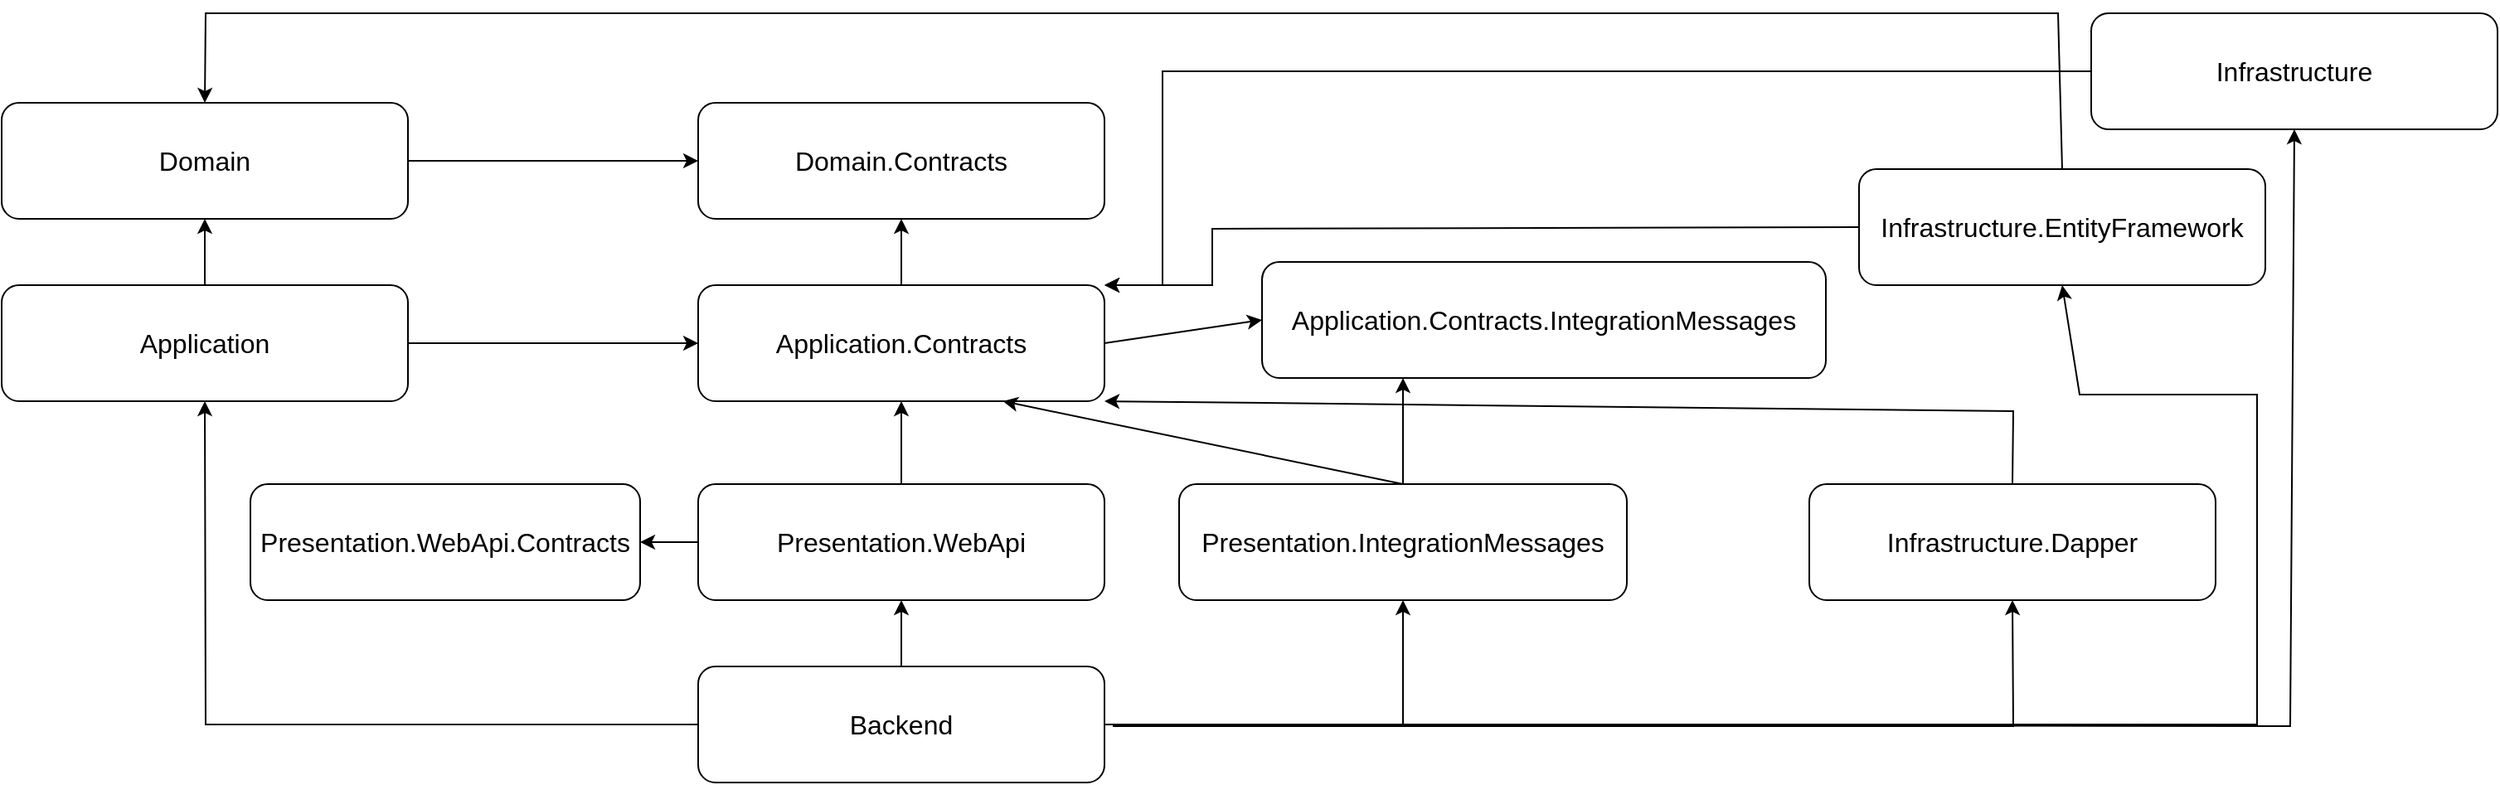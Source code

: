 <mxfile version="21.2.8" type="device">
  <diagram name="Dependencies" id="zi6Ejhia7V-a2F5fpY6o">
    <mxGraphModel dx="1434" dy="854" grid="1" gridSize="10" guides="1" tooltips="1" connect="1" arrows="1" fold="1" page="1" pageScale="1" pageWidth="1654" pageHeight="1169" math="0" shadow="0">
      <root>
        <mxCell id="zmgnAT0viagxxQuJm_vw-0" />
        <mxCell id="zmgnAT0viagxxQuJm_vw-1" parent="zmgnAT0viagxxQuJm_vw-0" />
        <mxCell id="zmgnAT0viagxxQuJm_vw-16" style="edgeStyle=orthogonalEdgeStyle;rounded=0;orthogonalLoop=1;jettySize=auto;html=1;exitX=0.5;exitY=1;exitDx=0;exitDy=0;fontSize=10;" parent="zmgnAT0viagxxQuJm_vw-1" edge="1">
          <mxGeometry relative="1" as="geometry">
            <mxPoint x="250" y="630" as="sourcePoint" />
            <mxPoint x="250" y="630" as="targetPoint" />
          </mxGeometry>
        </mxCell>
        <mxCell id="zmgnAT0viagxxQuJm_vw-31" value="Domain" style="rounded=1;whiteSpace=wrap;html=1;fontSize=16;" parent="zmgnAT0viagxxQuJm_vw-1" vertex="1">
          <mxGeometry x="40" y="254" width="245" height="70" as="geometry" />
        </mxCell>
        <mxCell id="T1_D9YDXICz4o3n0c1NQ-2" value="Application" style="rounded=1;whiteSpace=wrap;html=1;fontSize=16;" parent="zmgnAT0viagxxQuJm_vw-1" vertex="1">
          <mxGeometry x="40" y="364" width="245" height="70" as="geometry" />
        </mxCell>
        <mxCell id="T1_D9YDXICz4o3n0c1NQ-3" value="Domain.Contracts" style="rounded=1;whiteSpace=wrap;html=1;fontSize=16;" parent="zmgnAT0viagxxQuJm_vw-1" vertex="1">
          <mxGeometry x="460" y="254" width="245" height="70" as="geometry" />
        </mxCell>
        <mxCell id="T1_D9YDXICz4o3n0c1NQ-4" value="Application.Contracts" style="rounded=1;whiteSpace=wrap;html=1;fontSize=16;" parent="zmgnAT0viagxxQuJm_vw-1" vertex="1">
          <mxGeometry x="460" y="364" width="245" height="70" as="geometry" />
        </mxCell>
        <mxCell id="T1_D9YDXICz4o3n0c1NQ-5" value="" style="endArrow=classic;html=1;rounded=0;fontSize=16;entryX=0;entryY=0.5;entryDx=0;entryDy=0;exitX=1;exitY=0.5;exitDx=0;exitDy=0;" parent="zmgnAT0viagxxQuJm_vw-1" source="zmgnAT0viagxxQuJm_vw-31" target="T1_D9YDXICz4o3n0c1NQ-3" edge="1">
          <mxGeometry width="50" height="50" relative="1" as="geometry">
            <mxPoint x="250" y="374" as="sourcePoint" />
            <mxPoint x="300" y="324" as="targetPoint" />
          </mxGeometry>
        </mxCell>
        <mxCell id="T1_D9YDXICz4o3n0c1NQ-6" value="" style="endArrow=classic;html=1;rounded=0;fontSize=16;entryX=0.5;entryY=1;entryDx=0;entryDy=0;" parent="zmgnAT0viagxxQuJm_vw-1" source="T1_D9YDXICz4o3n0c1NQ-4" target="T1_D9YDXICz4o3n0c1NQ-3" edge="1">
          <mxGeometry width="50" height="50" relative="1" as="geometry">
            <mxPoint x="250" y="354" as="sourcePoint" />
            <mxPoint x="300" y="304" as="targetPoint" />
          </mxGeometry>
        </mxCell>
        <mxCell id="T1_D9YDXICz4o3n0c1NQ-7" value="" style="endArrow=classic;html=1;rounded=0;fontSize=16;entryX=0;entryY=0.5;entryDx=0;entryDy=0;exitX=1;exitY=0.5;exitDx=0;exitDy=0;" parent="zmgnAT0viagxxQuJm_vw-1" source="T1_D9YDXICz4o3n0c1NQ-2" target="T1_D9YDXICz4o3n0c1NQ-4" edge="1">
          <mxGeometry width="50" height="50" relative="1" as="geometry">
            <mxPoint x="250" y="354" as="sourcePoint" />
            <mxPoint x="300" y="304" as="targetPoint" />
          </mxGeometry>
        </mxCell>
        <mxCell id="T1_D9YDXICz4o3n0c1NQ-8" value="" style="endArrow=classic;html=1;rounded=0;fontSize=16;entryX=0.5;entryY=1;entryDx=0;entryDy=0;exitX=0.5;exitY=0;exitDx=0;exitDy=0;" parent="zmgnAT0viagxxQuJm_vw-1" source="T1_D9YDXICz4o3n0c1NQ-2" target="zmgnAT0viagxxQuJm_vw-31" edge="1">
          <mxGeometry width="50" height="50" relative="1" as="geometry">
            <mxPoint x="160" y="354" as="sourcePoint" />
            <mxPoint x="210" y="304" as="targetPoint" />
          </mxGeometry>
        </mxCell>
        <mxCell id="T1_D9YDXICz4o3n0c1NQ-10" value="Presentation.WebApi" style="rounded=1;whiteSpace=wrap;html=1;fontSize=16;" parent="zmgnAT0viagxxQuJm_vw-1" vertex="1">
          <mxGeometry x="460" y="484" width="245" height="70" as="geometry" />
        </mxCell>
        <mxCell id="T1_D9YDXICz4o3n0c1NQ-12" value="Presentation.WebApi.Contracts" style="rounded=1;whiteSpace=wrap;html=1;fontSize=16;" parent="zmgnAT0viagxxQuJm_vw-1" vertex="1">
          <mxGeometry x="190" y="484" width="235" height="70" as="geometry" />
        </mxCell>
        <mxCell id="T1_D9YDXICz4o3n0c1NQ-14" value="" style="endArrow=classic;html=1;rounded=0;fontSize=16;entryX=0.5;entryY=1;entryDx=0;entryDy=0;" parent="zmgnAT0viagxxQuJm_vw-1" source="T1_D9YDXICz4o3n0c1NQ-10" target="T1_D9YDXICz4o3n0c1NQ-4" edge="1">
          <mxGeometry width="50" height="50" relative="1" as="geometry">
            <mxPoint x="592.5" y="374" as="sourcePoint" />
            <mxPoint x="592.5" y="314" as="targetPoint" />
          </mxGeometry>
        </mxCell>
        <mxCell id="T1_D9YDXICz4o3n0c1NQ-16" value="Backend" style="rounded=1;whiteSpace=wrap;html=1;fontSize=16;" parent="zmgnAT0viagxxQuJm_vw-1" vertex="1">
          <mxGeometry x="460" y="594" width="245" height="70" as="geometry" />
        </mxCell>
        <mxCell id="T1_D9YDXICz4o3n0c1NQ-17" value="" style="endArrow=classic;html=1;rounded=0;fontSize=16;entryX=0.5;entryY=1;entryDx=0;entryDy=0;exitX=0.5;exitY=0;exitDx=0;exitDy=0;" parent="zmgnAT0viagxxQuJm_vw-1" source="T1_D9YDXICz4o3n0c1NQ-16" target="T1_D9YDXICz4o3n0c1NQ-10" edge="1">
          <mxGeometry width="50" height="50" relative="1" as="geometry">
            <mxPoint x="592.5" y="494" as="sourcePoint" />
            <mxPoint x="592.5" y="444" as="targetPoint" />
          </mxGeometry>
        </mxCell>
        <mxCell id="V4didSuyjWuCHJ6jMfpO-2" value="Infrastructure.EntityFramework" style="rounded=1;whiteSpace=wrap;html=1;fontSize=16;" parent="zmgnAT0viagxxQuJm_vw-1" vertex="1">
          <mxGeometry x="1160" y="294" width="245" height="70" as="geometry" />
        </mxCell>
        <mxCell id="V4didSuyjWuCHJ6jMfpO-5" value="" style="endArrow=classic;html=1;rounded=0;fontSize=16;entryX=1;entryY=0;entryDx=0;entryDy=0;exitX=0;exitY=0.5;exitDx=0;exitDy=0;" parent="zmgnAT0viagxxQuJm_vw-1" source="V4didSuyjWuCHJ6jMfpO-2" target="T1_D9YDXICz4o3n0c1NQ-4" edge="1">
          <mxGeometry width="50" height="50" relative="1" as="geometry">
            <mxPoint x="745" y="399" as="sourcePoint" />
            <mxPoint x="660" y="294" as="targetPoint" />
            <Array as="points">
              <mxPoint x="770" y="330" />
              <mxPoint x="770" y="364" />
            </Array>
          </mxGeometry>
        </mxCell>
        <mxCell id="V4didSuyjWuCHJ6jMfpO-7" value="" style="endArrow=classic;html=1;rounded=0;fontSize=16;entryX=0.5;entryY=1;entryDx=0;entryDy=0;exitX=0;exitY=0.5;exitDx=0;exitDy=0;" parent="zmgnAT0viagxxQuJm_vw-1" source="T1_D9YDXICz4o3n0c1NQ-16" target="T1_D9YDXICz4o3n0c1NQ-2" edge="1">
          <mxGeometry width="50" height="50" relative="1" as="geometry">
            <mxPoint x="610" y="344" as="sourcePoint" />
            <mxPoint x="660" y="294" as="targetPoint" />
            <Array as="points">
              <mxPoint x="163" y="629" />
            </Array>
          </mxGeometry>
        </mxCell>
        <mxCell id="V4didSuyjWuCHJ6jMfpO-8" value="" style="endArrow=classic;html=1;rounded=0;fontSize=16;entryX=1;entryY=0.5;entryDx=0;entryDy=0;exitX=0;exitY=0.5;exitDx=0;exitDy=0;" parent="zmgnAT0viagxxQuJm_vw-1" source="T1_D9YDXICz4o3n0c1NQ-10" target="T1_D9YDXICz4o3n0c1NQ-12" edge="1">
          <mxGeometry width="50" height="50" relative="1" as="geometry">
            <mxPoint x="610" y="344" as="sourcePoint" />
            <mxPoint x="660" y="294" as="targetPoint" />
          </mxGeometry>
        </mxCell>
        <mxCell id="V4didSuyjWuCHJ6jMfpO-9" value="" style="endArrow=classic;html=1;rounded=0;fontSize=16;entryX=0.5;entryY=1;entryDx=0;entryDy=0;exitX=1;exitY=0.5;exitDx=0;exitDy=0;" parent="zmgnAT0viagxxQuJm_vw-1" source="T1_D9YDXICz4o3n0c1NQ-16" target="V4didSuyjWuCHJ6jMfpO-2" edge="1">
          <mxGeometry width="50" height="50" relative="1" as="geometry">
            <mxPoint x="610" y="344" as="sourcePoint" />
            <mxPoint x="867.5" y="434" as="targetPoint" />
            <Array as="points">
              <mxPoint x="1400" y="629" />
              <mxPoint x="1400" y="430" />
              <mxPoint x="1293" y="430" />
            </Array>
          </mxGeometry>
        </mxCell>
        <mxCell id="RuoEYXmSEYRVMoX5v29D-0" value="" style="endArrow=classic;html=1;rounded=0;fontSize=16;entryX=0.5;entryY=0;entryDx=0;entryDy=0;exitX=0.5;exitY=0;exitDx=0;exitDy=0;" parent="zmgnAT0viagxxQuJm_vw-1" source="V4didSuyjWuCHJ6jMfpO-2" target="zmgnAT0viagxxQuJm_vw-31" edge="1">
          <mxGeometry width="50" height="50" relative="1" as="geometry">
            <mxPoint x="867.5" y="364" as="sourcePoint" />
            <mxPoint x="628" y="330" as="targetPoint" />
            <Array as="points">
              <mxPoint x="1280" y="200" />
              <mxPoint x="163" y="200" />
            </Array>
          </mxGeometry>
        </mxCell>
        <mxCell id="RuoEYXmSEYRVMoX5v29D-1" value="Infrastructure.Dapper" style="rounded=1;whiteSpace=wrap;html=1;fontSize=16;" parent="zmgnAT0viagxxQuJm_vw-1" vertex="1">
          <mxGeometry x="1130" y="484" width="245" height="70" as="geometry" />
        </mxCell>
        <mxCell id="RuoEYXmSEYRVMoX5v29D-3" value="Infrastructure" style="rounded=1;whiteSpace=wrap;html=1;fontSize=16;" parent="zmgnAT0viagxxQuJm_vw-1" vertex="1">
          <mxGeometry x="1300" y="200" width="245" height="70" as="geometry" />
        </mxCell>
        <mxCell id="RuoEYXmSEYRVMoX5v29D-4" value="" style="endArrow=classic;html=1;rounded=0;fontSize=16;entryX=1;entryY=1;entryDx=0;entryDy=0;exitX=0.5;exitY=0;exitDx=0;exitDy=0;" parent="zmgnAT0viagxxQuJm_vw-1" source="RuoEYXmSEYRVMoX5v29D-1" target="T1_D9YDXICz4o3n0c1NQ-4" edge="1">
          <mxGeometry width="50" height="50" relative="1" as="geometry">
            <mxPoint x="898" y="519" as="sourcePoint" />
            <mxPoint x="788" y="330" as="targetPoint" />
            <Array as="points">
              <mxPoint x="1253" y="440" />
            </Array>
          </mxGeometry>
        </mxCell>
        <mxCell id="RuoEYXmSEYRVMoX5v29D-5" value="" style="endArrow=classic;html=1;rounded=0;fontSize=16;entryX=1;entryY=0;entryDx=0;entryDy=0;exitX=0;exitY=0.5;exitDx=0;exitDy=0;" parent="zmgnAT0viagxxQuJm_vw-1" source="RuoEYXmSEYRVMoX5v29D-3" target="T1_D9YDXICz4o3n0c1NQ-4" edge="1">
          <mxGeometry width="50" height="50" relative="1" as="geometry">
            <mxPoint x="790" y="380" as="sourcePoint" />
            <mxPoint x="840" y="330" as="targetPoint" />
            <Array as="points">
              <mxPoint x="740" y="235" />
              <mxPoint x="740" y="364" />
            </Array>
          </mxGeometry>
        </mxCell>
        <mxCell id="onXzBphPKqEHJYvt_2Zi-0" value="" style="endArrow=classic;html=1;rounded=0;fontSize=16;entryX=0.5;entryY=1;entryDx=0;entryDy=0;" parent="zmgnAT0viagxxQuJm_vw-1" target="RuoEYXmSEYRVMoX5v29D-1" edge="1">
          <mxGeometry width="50" height="50" relative="1" as="geometry">
            <mxPoint x="710" y="630" as="sourcePoint" />
            <mxPoint x="590" y="330" as="targetPoint" />
            <Array as="points">
              <mxPoint x="1253" y="630" />
            </Array>
          </mxGeometry>
        </mxCell>
        <mxCell id="onXzBphPKqEHJYvt_2Zi-1" value="" style="endArrow=classic;html=1;rounded=0;fontSize=16;entryX=0.5;entryY=1;entryDx=0;entryDy=0;exitX=1;exitY=0.5;exitDx=0;exitDy=0;" parent="zmgnAT0viagxxQuJm_vw-1" source="T1_D9YDXICz4o3n0c1NQ-16" target="RuoEYXmSEYRVMoX5v29D-3" edge="1">
          <mxGeometry width="50" height="50" relative="1" as="geometry">
            <mxPoint x="540" y="380" as="sourcePoint" />
            <mxPoint x="590" y="330" as="targetPoint" />
            <Array as="points">
              <mxPoint x="1420" y="630" />
            </Array>
          </mxGeometry>
        </mxCell>
        <mxCell id="cYxecFSFfM53W5MRpmuc-1" value="Presentation.IntegrationMessages" style="rounded=1;whiteSpace=wrap;html=1;fontSize=16;" parent="zmgnAT0viagxxQuJm_vw-1" vertex="1">
          <mxGeometry x="750" y="484" width="270" height="70" as="geometry" />
        </mxCell>
        <mxCell id="cYxecFSFfM53W5MRpmuc-4" value="" style="endArrow=classic;html=1;rounded=0;fontSize=16;entryX=0.75;entryY=1;entryDx=0;entryDy=0;exitX=0.5;exitY=0;exitDx=0;exitDy=0;" parent="zmgnAT0viagxxQuJm_vw-1" source="cYxecFSFfM53W5MRpmuc-1" target="T1_D9YDXICz4o3n0c1NQ-4" edge="1">
          <mxGeometry width="50" height="50" relative="1" as="geometry">
            <mxPoint x="592.5" y="494" as="sourcePoint" />
            <mxPoint x="592.5" y="444" as="targetPoint" />
          </mxGeometry>
        </mxCell>
        <mxCell id="cYxecFSFfM53W5MRpmuc-5" value="" style="endArrow=classic;html=1;rounded=0;fontSize=16;entryX=0.5;entryY=1;entryDx=0;entryDy=0;exitX=1;exitY=0.5;exitDx=0;exitDy=0;" parent="zmgnAT0viagxxQuJm_vw-1" source="T1_D9YDXICz4o3n0c1NQ-16" target="cYxecFSFfM53W5MRpmuc-1" edge="1">
          <mxGeometry width="50" height="50" relative="1" as="geometry">
            <mxPoint x="592.5" y="604" as="sourcePoint" />
            <mxPoint x="592.5" y="564" as="targetPoint" />
            <Array as="points">
              <mxPoint x="885" y="630" />
            </Array>
          </mxGeometry>
        </mxCell>
        <mxCell id="cYxecFSFfM53W5MRpmuc-6" value="Application.Contracts.IntegrationMessages" style="rounded=1;whiteSpace=wrap;html=1;fontSize=16;" parent="zmgnAT0viagxxQuJm_vw-1" vertex="1">
          <mxGeometry x="800" y="350" width="340" height="70" as="geometry" />
        </mxCell>
        <mxCell id="cYxecFSFfM53W5MRpmuc-7" value="" style="endArrow=classic;html=1;rounded=0;fontSize=16;entryX=0.25;entryY=1;entryDx=0;entryDy=0;exitX=0.5;exitY=0;exitDx=0;exitDy=0;" parent="zmgnAT0viagxxQuJm_vw-1" source="cYxecFSFfM53W5MRpmuc-1" target="cYxecFSFfM53W5MRpmuc-6" edge="1">
          <mxGeometry width="50" height="50" relative="1" as="geometry">
            <mxPoint x="865" y="494" as="sourcePoint" />
            <mxPoint x="653.75" y="444" as="targetPoint" />
          </mxGeometry>
        </mxCell>
        <mxCell id="d1Di07ocxUDKXVqs9p0F-0" value="" style="endArrow=classic;html=1;rounded=0;fontSize=16;entryX=0;entryY=0.5;entryDx=0;entryDy=0;exitX=1;exitY=0.5;exitDx=0;exitDy=0;" parent="zmgnAT0viagxxQuJm_vw-1" source="T1_D9YDXICz4o3n0c1NQ-4" target="cYxecFSFfM53W5MRpmuc-6" edge="1">
          <mxGeometry width="50" height="50" relative="1" as="geometry">
            <mxPoint x="295" y="409" as="sourcePoint" />
            <mxPoint x="470" y="409" as="targetPoint" />
          </mxGeometry>
        </mxCell>
      </root>
    </mxGraphModel>
  </diagram>
</mxfile>
